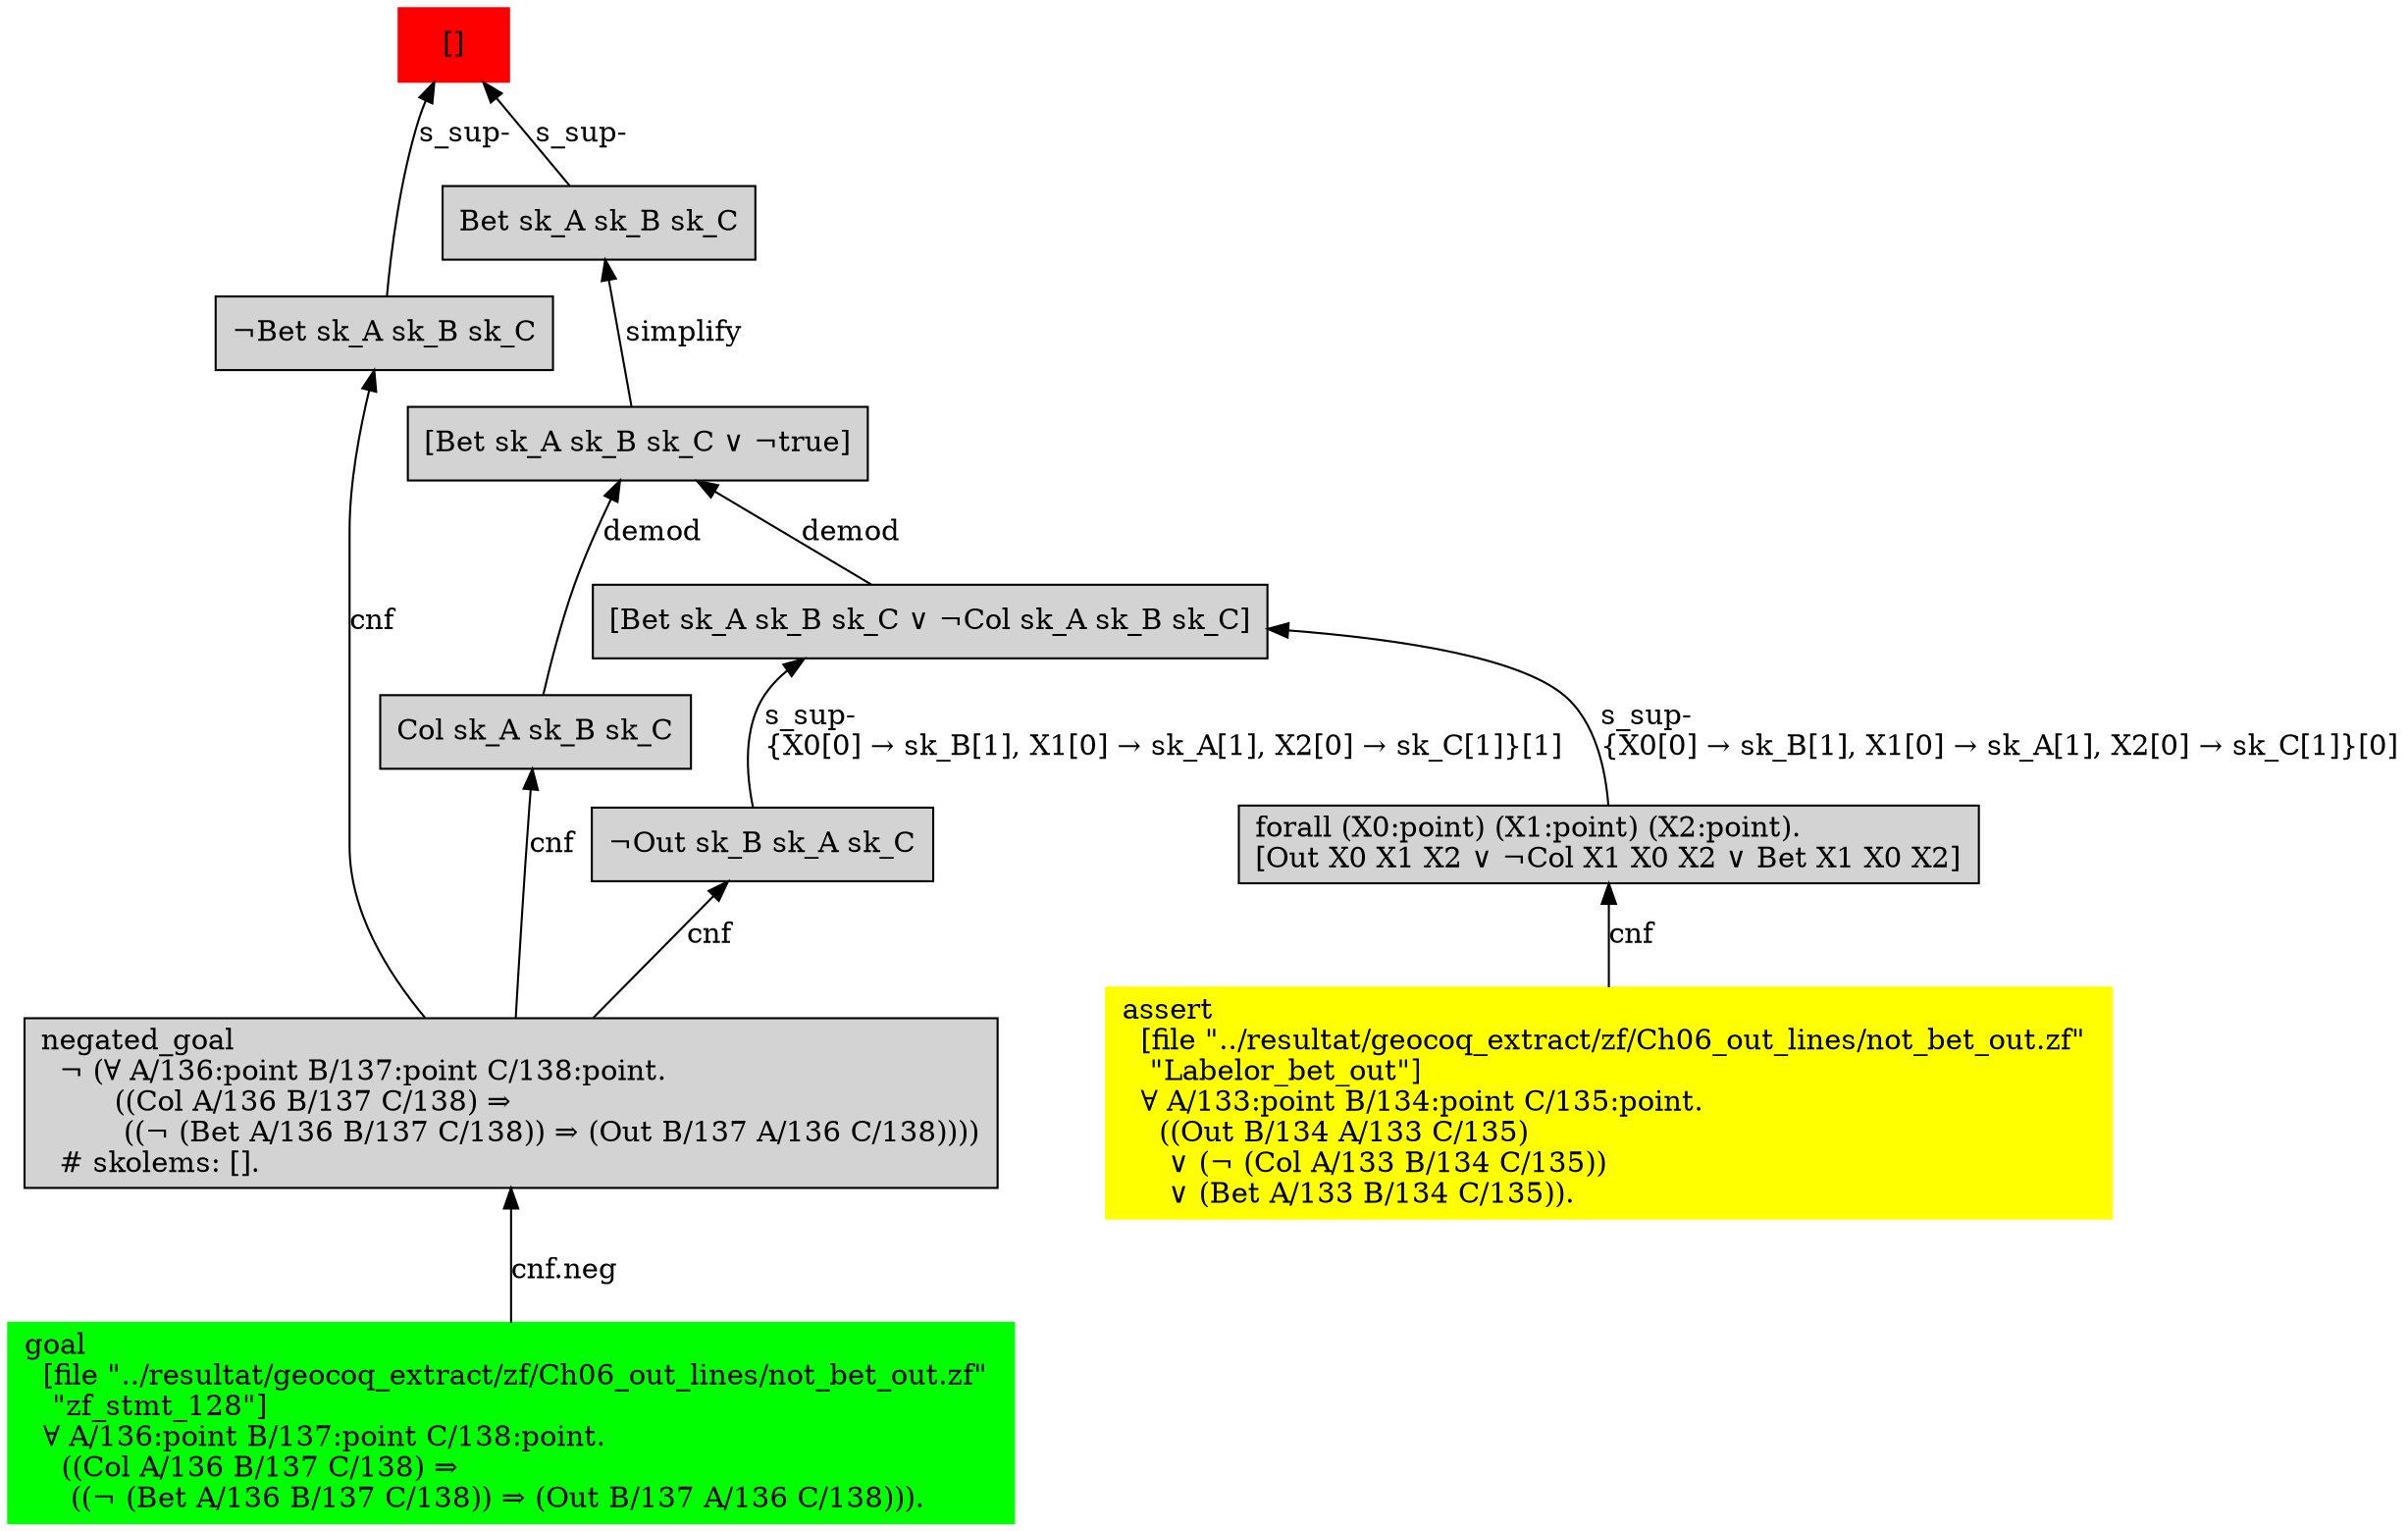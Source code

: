 digraph "unsat_graph" {
  vertex_0 [color=red, label="[]", shape=box, style=filled];
  vertex_0 -> vertex_1 [label="s_sup-\l", dir="back"];
  vertex_1 [shape=box, label="¬Bet sk_A sk_B sk_C\l", style=filled];
  vertex_1 -> vertex_2 [label="cnf", dir="back"];
  vertex_2 [shape=box, label="negated_goal\l  ¬ (∀ A/136:point B/137:point C/138:point.\l        ((Col A/136 B/137 C/138) ⇒\l         ((¬ (Bet A/136 B/137 C/138)) ⇒ (Out B/137 A/136 C/138))))\l  # skolems: [].\l", style=filled];
  vertex_2 -> vertex_3 [label="cnf.neg", dir="back"];
  vertex_3 [color=green, shape=box, label="goal\l  [file \"../resultat/geocoq_extract/zf/Ch06_out_lines/not_bet_out.zf\" \l   \"zf_stmt_128\"]\l  ∀ A/136:point B/137:point C/138:point.\l    ((Col A/136 B/137 C/138) ⇒\l     ((¬ (Bet A/136 B/137 C/138)) ⇒ (Out B/137 A/136 C/138))).\l", style=filled];
  vertex_0 -> vertex_4 [label="s_sup-\l", dir="back"];
  vertex_4 [shape=box, label="Bet sk_A sk_B sk_C\l", style=filled];
  vertex_4 -> vertex_5 [label="simplify", dir="back"];
  vertex_5 [shape=box, label="[Bet sk_A sk_B sk_C ∨ ¬true]\l", style=filled];
  vertex_5 -> vertex_6 [label="demod", dir="back"];
  vertex_6 [shape=box, label="Col sk_A sk_B sk_C\l", style=filled];
  vertex_6 -> vertex_2 [label="cnf", dir="back"];
  vertex_5 -> vertex_7 [label="demod", dir="back"];
  vertex_7 [shape=box, label="[Bet sk_A sk_B sk_C ∨ ¬Col sk_A sk_B sk_C]\l", style=filled];
  vertex_7 -> vertex_8 [label="s_sup-\l\{X0[0] → sk_B[1], X1[0] → sk_A[1], X2[0] → sk_C[1]\}[1]\l", dir="back"];
  vertex_8 [shape=box, label="¬Out sk_B sk_A sk_C\l", style=filled];
  vertex_8 -> vertex_2 [label="cnf", dir="back"];
  vertex_7 -> vertex_9 [label="s_sup-\l\{X0[0] → sk_B[1], X1[0] → sk_A[1], X2[0] → sk_C[1]\}[0]\l", dir="back"];
  vertex_9 [shape=box, label="forall (X0:point) (X1:point) (X2:point).\l[Out X0 X1 X2 ∨ ¬Col X1 X0 X2 ∨ Bet X1 X0 X2]\l", style=filled];
  vertex_9 -> vertex_10 [label="cnf", dir="back"];
  vertex_10 [color=yellow, shape=box, label="assert\l  [file \"../resultat/geocoq_extract/zf/Ch06_out_lines/not_bet_out.zf\" \l   \"Labelor_bet_out\"]\l  ∀ A/133:point B/134:point C/135:point.\l    ((Out B/134 A/133 C/135)\l     ∨ (¬ (Col A/133 B/134 C/135))\l     ∨ (Bet A/133 B/134 C/135)).\l", style=filled];
  }


